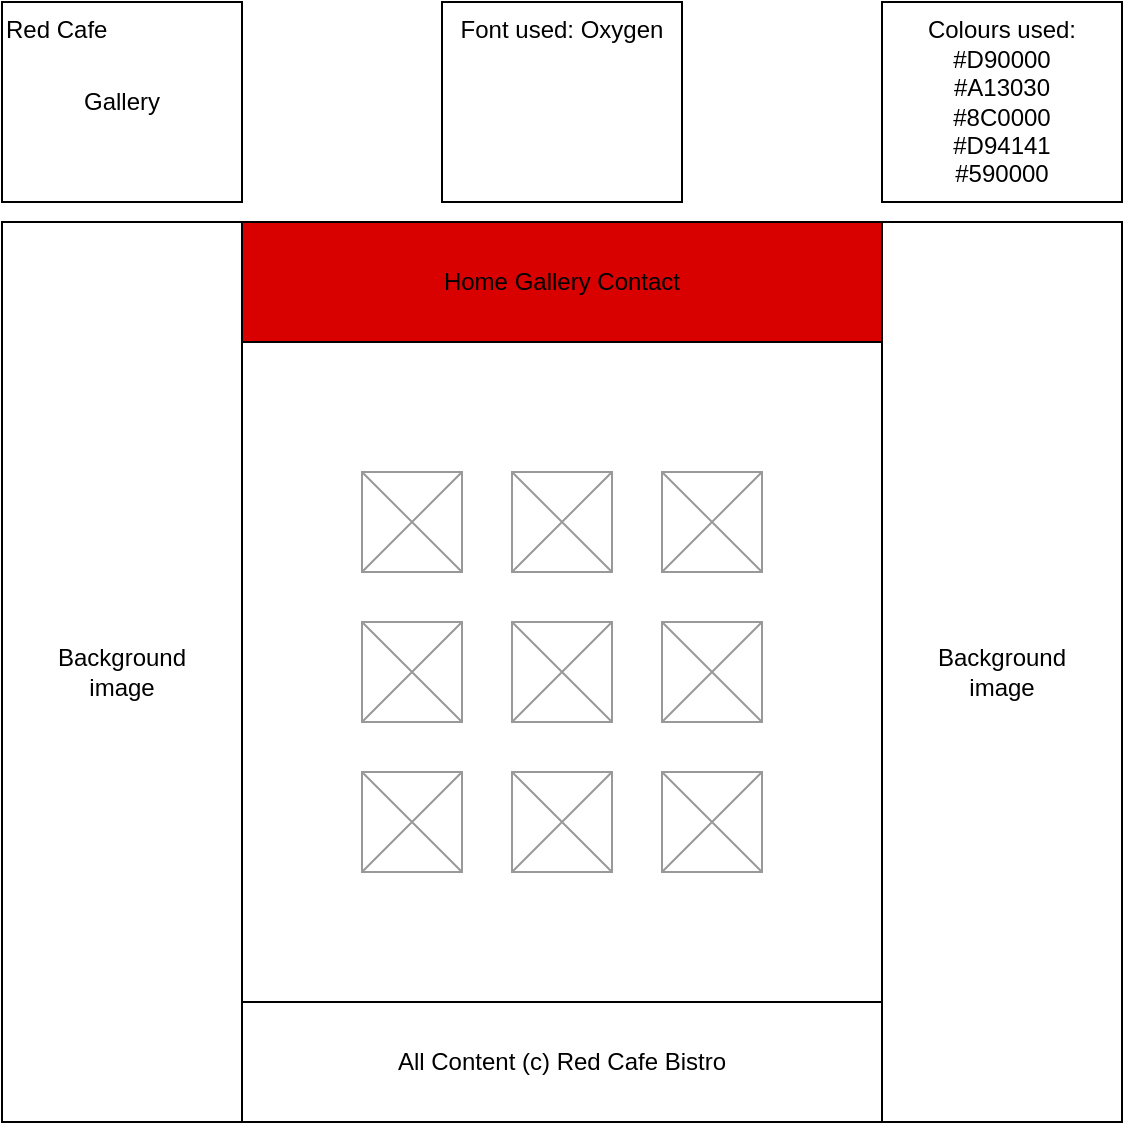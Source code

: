 <mxfile version="22.1.11" type="device">
  <diagram name="Page-1" id="u9YFtQBiOEAGp5VKIF2Y">
    <mxGraphModel dx="745" dy="1148" grid="1" gridSize="10" guides="1" tooltips="1" connect="1" arrows="1" fold="1" page="1" pageScale="1" pageWidth="827" pageHeight="1169" math="0" shadow="0">
      <root>
        <mxCell id="0" />
        <mxCell id="1" parent="0" />
        <mxCell id="2Dk7heFtjSuYPIIb7UAA-19" value="&lt;div&gt;Red Cafe&lt;br&gt;&lt;/div&gt;" style="text;html=1;strokeColor=default;fillColor=none;align=left;verticalAlign=top;whiteSpace=wrap;rounded=0;perimeterSpacing=1;labelPosition=center;verticalLabelPosition=middle;" vertex="1" parent="1">
          <mxGeometry x="120" y="90" width="120" height="100" as="geometry" />
        </mxCell>
        <mxCell id="2Dk7heFtjSuYPIIb7UAA-1" value="" style="rounded=0;whiteSpace=wrap;html=1;" vertex="1" parent="1">
          <mxGeometry x="120" y="200" width="560" height="450" as="geometry" />
        </mxCell>
        <mxCell id="2Dk7heFtjSuYPIIb7UAA-2" value="Background image" style="text;html=1;strokeColor=none;fillColor=none;align=center;verticalAlign=middle;whiteSpace=wrap;rounded=0;" vertex="1" parent="1">
          <mxGeometry x="150" y="410" width="60" height="30" as="geometry" />
        </mxCell>
        <mxCell id="2Dk7heFtjSuYPIIb7UAA-3" value="Background image" style="text;html=1;strokeColor=none;fillColor=none;align=center;verticalAlign=middle;whiteSpace=wrap;rounded=0;" vertex="1" parent="1">
          <mxGeometry x="590" y="410" width="60" height="30" as="geometry" />
        </mxCell>
        <mxCell id="2Dk7heFtjSuYPIIb7UAA-4" value="" style="rounded=0;whiteSpace=wrap;html=1;" vertex="1" parent="1">
          <mxGeometry x="240" y="260" width="320" height="330" as="geometry" />
        </mxCell>
        <mxCell id="2Dk7heFtjSuYPIIb7UAA-5" value="Home Gallery Contact" style="rounded=0;whiteSpace=wrap;html=1;fillColor=#D90000;" vertex="1" parent="1">
          <mxGeometry x="240" y="200" width="320" height="60" as="geometry" />
        </mxCell>
        <mxCell id="2Dk7heFtjSuYPIIb7UAA-9" value="Gallery" style="text;html=1;strokeColor=none;fillColor=none;align=center;verticalAlign=middle;whiteSpace=wrap;rounded=0;" vertex="1" parent="1">
          <mxGeometry x="150" y="125" width="60" height="30" as="geometry" />
        </mxCell>
        <mxCell id="2Dk7heFtjSuYPIIb7UAA-13" value="All Content (c) Red Cafe Bistro" style="rounded=0;whiteSpace=wrap;html=1;" vertex="1" parent="1">
          <mxGeometry x="240" y="590" width="320" height="60" as="geometry" />
        </mxCell>
        <mxCell id="2Dk7heFtjSuYPIIb7UAA-16" value="&lt;div align=&quot;center&quot;&gt;Colours used:&lt;div&gt;#D90000&lt;/div&gt;#A13030&lt;br&gt;#8C0000&lt;br&gt;#D94141&lt;br&gt;#590000&lt;/div&gt;" style="text;html=1;strokeColor=default;fillColor=none;align=center;verticalAlign=middle;whiteSpace=wrap;rounded=0;perimeterSpacing=1;" vertex="1" parent="1">
          <mxGeometry x="560" y="90" width="120" height="100" as="geometry" />
        </mxCell>
        <mxCell id="2Dk7heFtjSuYPIIb7UAA-18" value="Font used: Oxygen" style="text;html=1;strokeColor=default;fillColor=none;align=center;verticalAlign=top;whiteSpace=wrap;rounded=0;perimeterSpacing=1;labelPosition=center;verticalLabelPosition=middle;" vertex="1" parent="1">
          <mxGeometry x="340" y="90" width="120" height="100" as="geometry" />
        </mxCell>
        <mxCell id="2Dk7heFtjSuYPIIb7UAA-32" value="" style="verticalLabelPosition=bottom;shadow=0;dashed=0;align=center;html=1;verticalAlign=top;strokeWidth=1;shape=mxgraph.mockup.graphics.simpleIcon;strokeColor=#999999;fillColor=#ffffff;" vertex="1" parent="1">
          <mxGeometry x="300" y="325" width="50" height="50" as="geometry" />
        </mxCell>
        <mxCell id="2Dk7heFtjSuYPIIb7UAA-33" value="" style="verticalLabelPosition=bottom;shadow=0;dashed=0;align=center;html=1;verticalAlign=top;strokeWidth=1;shape=mxgraph.mockup.graphics.simpleIcon;strokeColor=#999999;fillColor=#ffffff;" vertex="1" parent="1">
          <mxGeometry x="375" y="325" width="50" height="50" as="geometry" />
        </mxCell>
        <mxCell id="2Dk7heFtjSuYPIIb7UAA-34" value="" style="verticalLabelPosition=bottom;shadow=0;dashed=0;align=center;html=1;verticalAlign=top;strokeWidth=1;shape=mxgraph.mockup.graphics.simpleIcon;strokeColor=#999999;fillColor=#ffffff;" vertex="1" parent="1">
          <mxGeometry x="450" y="325" width="50" height="50" as="geometry" />
        </mxCell>
        <mxCell id="2Dk7heFtjSuYPIIb7UAA-35" value="" style="verticalLabelPosition=bottom;shadow=0;dashed=0;align=center;html=1;verticalAlign=top;strokeWidth=1;shape=mxgraph.mockup.graphics.simpleIcon;strokeColor=#999999;fillColor=#ffffff;" vertex="1" parent="1">
          <mxGeometry x="300" y="400" width="50" height="50" as="geometry" />
        </mxCell>
        <mxCell id="2Dk7heFtjSuYPIIb7UAA-36" value="" style="verticalLabelPosition=bottom;shadow=0;dashed=0;align=center;html=1;verticalAlign=top;strokeWidth=1;shape=mxgraph.mockup.graphics.simpleIcon;strokeColor=#999999;fillColor=#ffffff;" vertex="1" parent="1">
          <mxGeometry x="375" y="400" width="50" height="50" as="geometry" />
        </mxCell>
        <mxCell id="2Dk7heFtjSuYPIIb7UAA-37" value="" style="verticalLabelPosition=bottom;shadow=0;dashed=0;align=center;html=1;verticalAlign=top;strokeWidth=1;shape=mxgraph.mockup.graphics.simpleIcon;strokeColor=#999999;fillColor=#ffffff;" vertex="1" parent="1">
          <mxGeometry x="450" y="400" width="50" height="50" as="geometry" />
        </mxCell>
        <mxCell id="2Dk7heFtjSuYPIIb7UAA-38" value="" style="verticalLabelPosition=bottom;shadow=0;dashed=0;align=center;html=1;verticalAlign=top;strokeWidth=1;shape=mxgraph.mockup.graphics.simpleIcon;strokeColor=#999999;fillColor=#ffffff;" vertex="1" parent="1">
          <mxGeometry x="300" y="475" width="50" height="50" as="geometry" />
        </mxCell>
        <mxCell id="2Dk7heFtjSuYPIIb7UAA-39" value="" style="verticalLabelPosition=bottom;shadow=0;dashed=0;align=center;html=1;verticalAlign=top;strokeWidth=1;shape=mxgraph.mockup.graphics.simpleIcon;strokeColor=#999999;fillColor=#ffffff;" vertex="1" parent="1">
          <mxGeometry x="375" y="475" width="50" height="50" as="geometry" />
        </mxCell>
        <mxCell id="2Dk7heFtjSuYPIIb7UAA-40" value="" style="verticalLabelPosition=bottom;shadow=0;dashed=0;align=center;html=1;verticalAlign=top;strokeWidth=1;shape=mxgraph.mockup.graphics.simpleIcon;strokeColor=#999999;fillColor=#ffffff;" vertex="1" parent="1">
          <mxGeometry x="450" y="475" width="50" height="50" as="geometry" />
        </mxCell>
      </root>
    </mxGraphModel>
  </diagram>
</mxfile>
